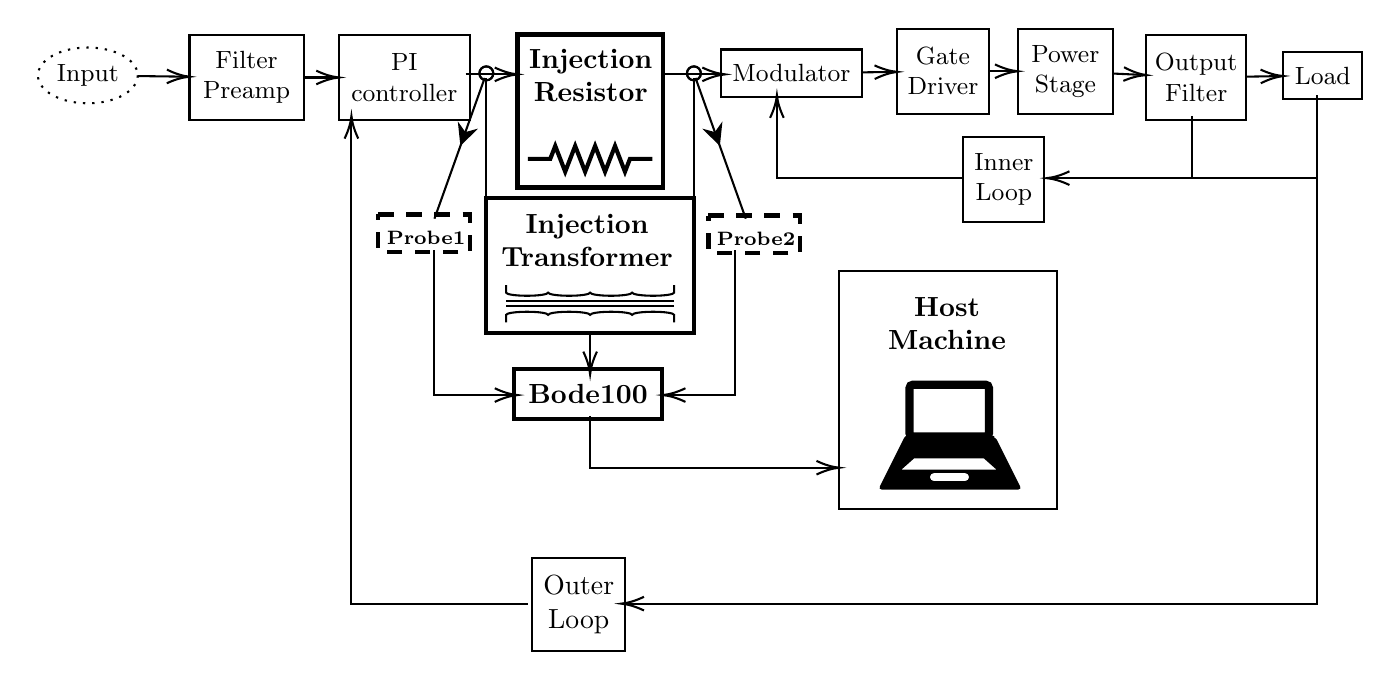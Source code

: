 

\tikzset{every picture/.style={line width=0.75pt}} %set default line width to 0.75pt        

\begin{tikzpicture}[x=0.75pt,y=0.75pt,yscale=-1,xscale=1]
	%uncomment if require: \path (0,319); %set diagram left start at 0, and has height of 319
	
	%Straight Lines [id:da15735186867115303] 
	\draw    (380,114.51) ;
	%Shape: Resistor [id:dp9057667935403209] 
	\draw  [line width=1.5]  (240,70.7) -- (250.8,70.7) -- (253.2,64.51) -- (258,76.89) -- (262.8,64.51) -- (267.6,76.89) -- (272.4,64.51) -- (277.2,76.89) -- (282,64.51) -- (286.8,76.89) -- (289.2,70.7) -- (300,70.7) ;
	%Shape: Rectangle [id:dp3413763907901186] 
	\draw  [line width=1.5]  (235,10.8) -- (305,10.8) -- (305,84.51) -- (235,84.51) -- cycle ;
	
	%Shape: Rectangle [id:dp11748765664080651] 
	\draw  [line width=1.5]  (220,89.51) -- (320,89.51) -- (320,154.51) -- (220,154.51) -- cycle ;
	%Shape: Inductor [id:dp2215516061269578] 
	\draw   (310.48,131.51) -- (310.48,135.14) .. controls (310.48,135.98) and (305.94,136.66) .. (300.36,136.66) .. controls (294.77,136.66) and (290.24,135.98) .. (290.24,135.14) .. controls (290.24,135.98) and (285.7,136.66) .. (280.12,136.66) .. controls (274.53,136.66) and (270,135.98) .. (270,135.14) .. controls (270,135.98) and (265.47,136.66) .. (259.88,136.66) .. controls (254.3,136.66) and (249.76,135.98) .. (249.76,135.14) .. controls (249.76,135.98) and (245.23,136.66) .. (239.64,136.66) .. controls (234.06,136.66) and (229.52,135.98) .. (229.52,135.14) -- (229.52,131.51) ;
	%Shape: Inductor [id:dp6400099710814144] 
	\draw   (229.52,149.51) -- (229.52,145.88) .. controls (229.52,145.05) and (234.06,144.37) .. (239.64,144.37) .. controls (245.23,144.37) and (249.76,145.05) .. (249.76,145.88) .. controls (249.76,145.05) and (254.3,144.37) .. (259.88,144.37) .. controls (265.47,144.37) and (270,145.05) .. (270,145.88) .. controls (270,145.05) and (274.53,144.37) .. (280.12,144.37) .. controls (285.7,144.37) and (290.24,145.05) .. (290.24,145.88) .. controls (290.24,145.05) and (294.77,144.37) .. (300.36,144.37) .. controls (305.94,144.37) and (310.48,145.05) .. (310.48,145.88) -- (310.48,149.51) ;
	%Straight Lines [id:da2673964347130813] 
	\draw    (310.48,139.23) -- (229.52,139.23) ;
	%Straight Lines [id:da09279762971391459] 
	\draw    (310.48,141.8) -- (229.52,141.8) ;
	
	
	%Straight Lines [id:da2761001544350641] 
	\draw    (220,89.51) -- (220,31.86) ;
	\draw [shift={(220,29.51)}, rotate = 270] [color={rgb, 255:red, 0; green, 0; blue, 0 }  ][line width=0.75]      (0, 0) circle [x radius= 3.35, y radius= 3.35]   ;
	%Straight Lines [id:da3809757606569024] 
	\draw    (320,89.51) -- (320,31.86) ;
	\draw [shift={(320,29.51)}, rotate = 270] [color={rgb, 255:red, 0; green, 0; blue, 0 }  ][line width=0.75]      (0, 0) circle [x radius= 3.35, y radius= 3.35]   ;
	%Straight Lines [id:da5383504403874997] 
	\draw    (270,154.51) -- (270,172.51) ;
	\draw [shift={(270,174.51)}, rotate = 270] [color={rgb, 255:red, 0; green, 0; blue, 0 }  ][line width=0.75]    (10.93,-3.29) .. controls (6.95,-1.4) and (3.31,-0.3) .. (0,0) .. controls (3.31,0.3) and (6.95,1.4) .. (10.93,3.29)   ;
	%Straight Lines [id:da299918873882153] 
	\draw    (195,99.51) -- (219.21,31.73) ;
	\draw [shift={(220,29.51)}, rotate = 289.65] [color={rgb, 255:red, 0; green, 0; blue, 0 }  ][line width=0.75]      (0, 0) circle [x radius= 3.35, y radius= 3.35]   ;
	\draw [shift={(207.5,64.51)}, rotate = 289.65] [fill={rgb, 255:red, 0; green, 0; blue, 0 }  ][line width=0.08]  [draw opacity=0] (10.72,-5.15) -- (0,0) -- (10.72,5.15) -- (7.12,0) -- cycle    ;
	%Straight Lines [id:da15762166605604144] 
	\draw    (345,99.51) -- (320.79,31.73) ;
	\draw [shift={(320,29.51)}, rotate = 250.35] [color={rgb, 255:red, 0; green, 0; blue, 0 }  ][line width=0.75]      (0, 0) circle [x radius= 3.35, y radius= 3.35]   ;
	\draw [shift={(332.5,64.51)}, rotate = 250.35] [fill={rgb, 255:red, 0; green, 0; blue, 0 }  ][line width=0.08]  [draw opacity=0] (10.72,-5.15) -- (0,0) -- (10.72,5.15) -- (7.12,0) -- cycle    ;
	%Straight Lines [id:da21183603730332523] 
	\draw    (233,184.51) -- (195,184.51) -- (195,114.51) ;
	\draw [shift={(235,184.51)}, rotate = 180] [color={rgb, 255:red, 0; green, 0; blue, 0 }  ][line width=0.75]    (10.93,-3.29) .. controls (6.95,-1.4) and (3.31,-0.3) .. (0,0) .. controls (3.31,0.3) and (6.95,1.4) .. (10.93,3.29)   ;
	%Straight Lines [id:da9973840816661179] 
	\draw    (307,184.51) -- (340,184.51) -- (340,114.51) ;
	\draw [shift={(305,184.51)}, rotate = 0] [color={rgb, 255:red, 0; green, 0; blue, 0 }  ][line width=0.75]    (10.93,-3.29) .. controls (6.95,-1.4) and (3.31,-0.3) .. (0,0) .. controls (3.31,0.3) and (6.95,1.4) .. (10.93,3.29)   ;
	%Straight Lines [id:da02531886687147078] 
	\draw    (560,50) -- (560,80) -- (492,80) ;
	\draw [shift={(490,80)}, rotate = 360] [color={rgb, 255:red, 0; green, 0; blue, 0 }  ][line width=0.75]    (10.93,-3.29) .. controls (6.95,-1.4) and (3.31,-0.3) .. (0,0) .. controls (3.31,0.3) and (6.95,1.4) .. (10.93,3.29)   ;
	%Straight Lines [id:da9679903044516098] 
	\draw    (620,80) -- (490,80) ;
	%Straight Lines [id:da8177057617014005] 
	\draw    (450,80) -- (360,80) -- (360,42) ;
	\draw [shift={(360,40)}, rotate = 450] [color={rgb, 255:red, 0; green, 0; blue, 0 }  ][line width=0.75]    (10.93,-3.29) .. controls (6.95,-1.4) and (3.31,-0.3) .. (0,0) .. controls (3.31,0.3) and (6.95,1.4) .. (10.93,3.29)   ;
	%Straight Lines [id:da44249742206669795] 
	\draw    (240,285) -- (155,285) -- (155,52) ;
	\draw [shift={(155,50)}, rotate = 450] [color={rgb, 255:red, 0; green, 0; blue, 0 }  ][line width=0.75]    (10.93,-3.29) .. controls (6.95,-1.4) and (3.31,-0.3) .. (0,0) .. controls (3.31,0.3) and (6.95,1.4) .. (10.93,3.29)   ;
	%Straight Lines [id:da434984126138388] 
	\draw    (620,40) -- (620,285) -- (287,285) ;
	\draw [shift={(285,285)}, rotate = 360] [color={rgb, 255:red, 0; green, 0; blue, 0 }  ][line width=0.75]    (10.93,-3.29) .. controls (6.95,-1.4) and (3.31,-0.3) .. (0,0) .. controls (3.31,0.3) and (6.95,1.4) .. (10.93,3.29)   ;
	%Rounded Rect [id:dp5356236767557228] 
	\draw  [line width=3]  (423.89,181.22) .. controls (423.89,180.28) and (424.65,179.51) .. (425.6,179.51) -- (460.44,179.51) .. controls (461.38,179.51) and (462.14,180.28) .. (462.14,181.22) -- (462.14,202.81) .. controls (462.14,203.75) and (461.38,204.51) .. (460.44,204.51) -- (425.6,204.51) .. controls (424.65,204.51) and (423.89,203.75) .. (423.89,202.81) -- cycle ;
	%Shape: Path Data [id:dp8744529124252245] 
	\draw  [fill={rgb, 255:red, 0; green, 0; blue, 0 }  ,fill opacity=1 ] (423.08,204.51) -- (463.72,204.51) .. controls (464.24,204.51) and (464.45,204.93) .. (464.19,205.45) .. controls (464.69,205.45) and (465.3,205.86) .. (465.55,206.35) -- (476.69,228.61) .. controls (476.94,229.11) and (476.74,229.51) .. (476.24,229.51) -- (410.58,229.51) .. controls (410.06,229.51) and (409.85,229.09) .. (410.11,228.58) -- (421.68,205.45) .. controls (421.93,204.93) and (422.56,204.51) .. (423.08,204.51) -- cycle ;
	%Shape: Path Data [id:dp07874170081554621] 
	\draw  [fill={rgb, 255:red, 255; green, 255; blue, 255 }  ,fill opacity=1 ] (418.64,220.94) -- (425.9,214.51) -- (459.89,214.51) -- (467.14,220.94) -- (418.64,220.94) -- cycle ;
	%Rounded Rect [id:dp13746892324163995] 
	\draw  [fill={rgb, 255:red, 255; green, 255; blue, 255 }  ,fill opacity=1 ] (433.14,224.01) .. controls (433.14,222.63) and (434.26,221.51) .. (435.64,221.51) -- (450.64,221.51) .. controls (452.02,221.51) and (453.14,222.63) .. (453.14,224.01) -- (453.14,224.01) .. controls (453.14,225.39) and (452.02,226.51) .. (450.64,226.51) -- (435.64,226.51) .. controls (434.26,226.51) and (433.14,225.39) .. (433.14,224.01) -- cycle ;
	
	%Shape: Rectangle [id:dp8051019294222979] 
	\draw   (390,124.51) -- (495,124.51) -- (495,239.51) -- (390,239.51) -- cycle ;
	
	%Straight Lines [id:da7928450406272949] 
	\draw    (270,194.51) -- (270,219.51) -- (388,219.51) ;
	\draw [shift={(390,219.51)}, rotate = 180] [color={rgb, 255:red, 0; green, 0; blue, 0 }  ][line width=0.75]    (10.93,-3.29) .. controls (6.95,-1.4) and (3.31,-0.3) .. (0,0) .. controls (3.31,0.3) and (6.95,1.4) .. (10.93,3.29)   ;
	%Straight Lines [id:da3870728561566599] 
	\draw    (210,30) -- (233,30) ;
	\draw [shift={(235,30)}, rotate = 180] [color={rgb, 255:red, 0; green, 0; blue, 0 }  ][line width=0.75]    (10.93,-3.29) .. controls (6.95,-1.4) and (3.31,-0.3) .. (0,0) .. controls (3.31,0.3) and (6.95,1.4) .. (10.93,3.29)   ;
	%Straight Lines [id:da028020813655613486] 
	\draw    (305,30) -- (333,30) ;
	\draw [shift={(335,30)}, rotate = 180] [color={rgb, 255:red, 0; green, 0; blue, 0 }  ][line width=0.75]    (10.93,-3.29) .. controls (6.95,-1.4) and (3.31,-0.3) .. (0,0) .. controls (3.31,0.3) and (6.95,1.4) .. (10.93,3.29)   ;
	
	% Text Node
	\draw    (333,18) -- (401,18) -- (401,41) -- (333,41) -- cycle  ;
	\draw (367,29.5) node  [font=\small] [align=left] {\begin{minipage}[lt]{43.538pt}\setlength\topsep{0pt}
			\begin{center}
				Modulator
			\end{center}
			
	\end{minipage}};
	% Text Node
	\draw    (77,11) -- (132,11) -- (132,52) -- (77,52) -- cycle  ;
	\draw (104.5,31.5) node  [font=\small] [align=left] {\begin{minipage}[lt]{34.862pt}\setlength\topsep{0pt}
			\begin{center}
				Filter\\Preamp
			\end{center}
			
	\end{minipage}};
	% Text Node
	\draw  [dash pattern={on 0.84pt off 2.51pt}]  (28, 30.5) circle [x radius= 24.04, y radius= 13.44]   ;
	\draw (28,30.5) node  [font=\small] [align=left] {\begin{minipage}[lt]{23.138pt}\setlength\topsep{0pt}
			\begin{center}
				Input
			\end{center}
			
	\end{minipage}};
	% Text Node
	\draw    (418,8) -- (462,8) -- (462,49) -- (418,49) -- cycle  ;
	\draw (440,28.5) node  [font=\small] [align=left] {\begin{minipage}[lt]{27.194pt}\setlength\topsep{0pt}
			\begin{center}
				Gate\\Driver
			\end{center}
			
	\end{minipage}};
	% Text Node
	\draw    (476,8) -- (522,8) -- (522,49) -- (476,49) -- cycle  ;
	\draw (499,28.5) node  [font=\small] [align=left] {\begin{minipage}[lt]{28.736pt}\setlength\topsep{0pt}
			\begin{center}
				Power\\Stage
			\end{center}
			
	\end{minipage}};
	% Text Node
	\draw    (538,11) -- (586,11) -- (586,52) -- (538,52) -- cycle  ;
	\draw (562,31.5) node  [font=\small] [align=left] {\begin{minipage}[lt]{30.272pt}\setlength\topsep{0pt}
			\begin{center}
				Output\\Filter
			\end{center}
			
	\end{minipage}};
	% Text Node
	\draw  [line width=0.75]   (604,19) -- (642,19) -- (642,42) -- (604,42) -- cycle  ;
	\draw (623,30.5) node  [font=\small] [align=left] {\begin{minipage}[lt]{23.138pt}\setlength\topsep{0pt}
			\begin{center}
				Load
			\end{center}
			
	\end{minipage}};
	% Text Node
	\draw    (449.86,60) -- (488.86,60) -- (488.86,101) -- (449.86,101) -- cycle  ;
	\draw (469.36,80.5) node  [font=\small] [align=left] {\begin{minipage}[lt]{23.642pt}\setlength\topsep{0pt}
			\begin{center}
				Inner\\Loop
			\end{center}
			
	\end{minipage}};
	% Text Node
	\draw    (242,263) -- (287,263) -- (287,308) -- (242,308) -- cycle  ;
	\draw (264.5,285.5) node   [align=left] {\begin{minipage}[lt]{28.232pt}\setlength\topsep{0pt}
			\begin{center}
				Outer\\Loop
			\end{center}
			
	\end{minipage}};
	% Text Node
	\draw    (149,11) -- (212,11) -- (212,52) -- (149,52) -- cycle  ;
	\draw (180.5,31.5) node  [font=\small] [align=left] {\begin{minipage}[lt]{40.472pt}\setlength\topsep{0pt}
			\begin{center}
				PI\\controller
			\end{center}
			
	\end{minipage}};
	% Text Node
	\draw  [line width=1.5]   (233.5,172.01) -- (304.5,172.01) -- (304.5,196.01) -- (233.5,196.01) -- cycle  ;
	\draw (269,184.01) node   [align=left] {\begin{minipage}[lt]{45.244pt}\setlength\topsep{0pt}
			\begin{center}
				\textbf{Bode100}
			\end{center}
			
	\end{minipage}};
	% Text Node
	\draw  [dash pattern={on 5.63pt off 4.5pt}][line width=1.5]   (168,97.51) -- (212,97.51) -- (212,115.51) -- (168,115.51) -- cycle  ;
	\draw (190,106.51) node  [font=\scriptsize] [align=left] {\begin{minipage}[lt]{26.921pt}\setlength\topsep{0pt}
			\begin{center}
				\textbf{Probe1}
			\end{center}
			
	\end{minipage}};
	% Text Node
	\draw  [dash pattern={on 5.63pt off 4.5pt}][line width=1.5]   (327,98.01) -- (371,98.01) -- (371,116.01) -- (327,116.01) -- cycle  ;
	\draw (349,107.01) node  [font=\scriptsize] [align=left] {\begin{minipage}[lt]{26.921pt}\setlength\topsep{0pt}
			\begin{center}
				\textbf{Probe2}
			\end{center}
			
	\end{minipage}};
	% Text Node
	\draw (270.29,30.5) node   [align=left] {\begin{minipage}[lt]{44.661pt}\setlength\topsep{0pt}
			\begin{center}
				\textbf{Injection}\\\textbf{Resistor}
			\end{center}
			
	\end{minipage}};
	% Text Node
	\draw (268.53,110.01) node   [align=left] {\begin{minipage}[lt]{62.244pt}\setlength\topsep{0pt}
			\begin{center}
				\textbf{Injection}\\\textbf{Transformer}
			\end{center}
			
	\end{minipage}};
	% Text Node
	\draw (442,150.01) node   [align=left] {\begin{minipage}[lt]{43.532pt}\setlength\topsep{0pt}
			\begin{center}
				\textbf{Host}\\\textbf{Machine}
			\end{center}
			
	\end{minipage}};
	% Connection
	\draw    (462,28.5) -- (474,28.5) ;
	\draw [shift={(476,28.5)}, rotate = 180] [color={rgb, 255:red, 0; green, 0; blue, 0 }  ][line width=0.75]    (10.93,-3.29) .. controls (6.95,-1.4) and (3.31,-0.3) .. (0,0) .. controls (3.31,0.3) and (6.95,1.4) .. (10.93,3.29)   ;
	% Connection
	\draw    (522,29.6) -- (536,30.26) ;
	\draw [shift={(538,30.36)}, rotate = 182.73] [color={rgb, 255:red, 0; green, 0; blue, 0 }  ][line width=0.75]    (10.93,-3.29) .. controls (6.95,-1.4) and (3.31,-0.3) .. (0,0) .. controls (3.31,0.3) and (6.95,1.4) .. (10.93,3.29)   ;
	% Connection
	\draw    (586,31.11) -- (602,30.84) ;
	\draw [shift={(604,30.81)}, rotate = 539.06] [color={rgb, 255:red, 0; green, 0; blue, 0 }  ][line width=0.75]    (10.93,-3.29) .. controls (6.95,-1.4) and (3.31,-0.3) .. (0,0) .. controls (3.31,0.3) and (6.95,1.4) .. (10.93,3.29)   ;
	% Connection
	\draw    (52.04,30.81) -- (75,31.11) ;
	\draw [shift={(77,31.14)}, rotate = 180.75] [color={rgb, 255:red, 0; green, 0; blue, 0 }  ][line width=0.75]    (10.93,-3.29) .. controls (6.95,-1.4) and (3.31,-0.3) .. (0,0) .. controls (3.31,0.3) and (6.95,1.4) .. (10.93,3.29)   ;
	% Connection
	\draw    (401,29.03) -- (416,28.83) ;
	\draw [shift={(418,28.8)}, rotate = 539.22] [color={rgb, 255:red, 0; green, 0; blue, 0 }  ][line width=0.75]    (10.93,-3.29) .. controls (6.95,-1.4) and (3.31,-0.3) .. (0,0) .. controls (3.31,0.3) and (6.95,1.4) .. (10.93,3.29)   ;
	% Connection
	\draw    (132,31.5) -- (147,31.5) ;
	\draw [shift={(149,31.5)}, rotate = 180] [color={rgb, 255:red, 0; green, 0; blue, 0 }  ][line width=0.75]    (10.93,-3.29) .. controls (6.95,-1.4) and (3.31,-0.3) .. (0,0) .. controls (3.31,0.3) and (6.95,1.4) .. (10.93,3.29)   ;
	
\end{tikzpicture}
